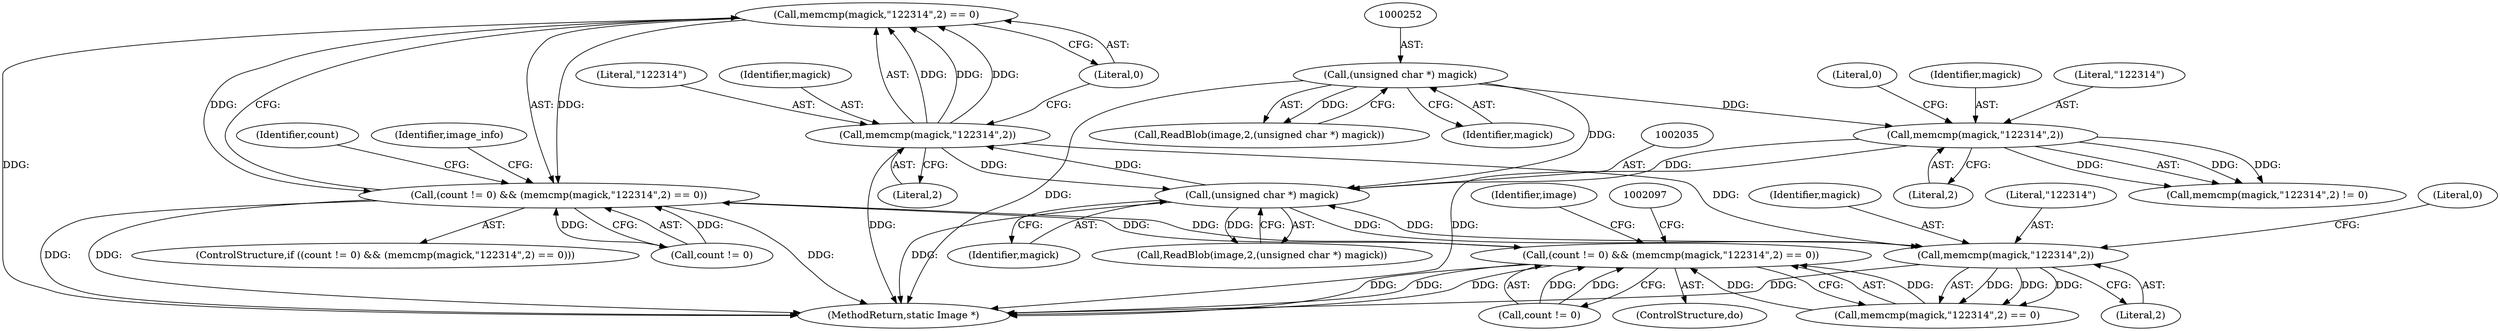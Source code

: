 digraph "0_ImageMagick_7fdf9ea808caa3c81a0eb42656e5fafc59084198@API" {
"1002042" [label="(Call,memcmp(magick,\"\122\314\",2) == 0)"];
"1002043" [label="(Call,memcmp(magick,\"\122\314\",2))"];
"1002034" [label="(Call,(unsigned char *) magick)"];
"1000251" [label="(Call,(unsigned char *) magick)"];
"1002091" [label="(Call,memcmp(magick,\"\122\314\",2))"];
"1000260" [label="(Call,memcmp(magick,\"\122\314\",2))"];
"1002038" [label="(Call,(count != 0) && (memcmp(magick,\"\122\314\",2) == 0))"];
"1002086" [label="(Call,(count != 0) && (memcmp(magick,\"\122\314\",2) == 0))"];
"1002038" [label="(Call,(count != 0) && (memcmp(magick,\"\122\314\",2) == 0))"];
"1002043" [label="(Call,memcmp(magick,\"\122\314\",2))"];
"1002086" [label="(Call,(count != 0) && (memcmp(magick,\"\122\314\",2) == 0))"];
"1002095" [label="(Literal,0)"];
"1000273" [label="(Identifier,image)"];
"1000248" [label="(Call,ReadBlob(image,2,(unsigned char *) magick))"];
"1002045" [label="(Literal,\"\122\314\")"];
"1002031" [label="(Call,ReadBlob(image,2,(unsigned char *) magick))"];
"1002034" [label="(Call,(unsigned char *) magick)"];
"1000251" [label="(Call,(unsigned char *) magick)"];
"1002039" [label="(Call,count != 0)"];
"1002094" [label="(Literal,2)"];
"1002047" [label="(Literal,0)"];
"1000264" [label="(Literal,0)"];
"1002092" [label="(Identifier,magick)"];
"1002037" [label="(ControlStructure,if ((count != 0) && (memcmp(magick,\"\122\314\",2) == 0)))"];
"1002042" [label="(Call,memcmp(magick,\"\122\314\",2) == 0)"];
"1002093" [label="(Literal,\"\122\314\")"];
"1002044" [label="(Identifier,magick)"];
"1002087" [label="(Call,count != 0)"];
"1002046" [label="(Literal,2)"];
"1000253" [label="(Identifier,magick)"];
"1000268" [label="(ControlStructure,do)"];
"1000263" [label="(Literal,2)"];
"1000260" [label="(Call,memcmp(magick,\"\122\314\",2))"];
"1002091" [label="(Call,memcmp(magick,\"\122\314\",2))"];
"1002036" [label="(Identifier,magick)"];
"1000261" [label="(Identifier,magick)"];
"1002103" [label="(MethodReturn,static Image *)"];
"1002088" [label="(Identifier,count)"];
"1002050" [label="(Identifier,image_info)"];
"1000259" [label="(Call,memcmp(magick,\"\122\314\",2) != 0)"];
"1000262" [label="(Literal,\"\122\314\")"];
"1002090" [label="(Call,memcmp(magick,\"\122\314\",2) == 0)"];
"1002042" -> "1002038"  [label="AST: "];
"1002042" -> "1002047"  [label="CFG: "];
"1002043" -> "1002042"  [label="AST: "];
"1002047" -> "1002042"  [label="AST: "];
"1002038" -> "1002042"  [label="CFG: "];
"1002042" -> "1002103"  [label="DDG: "];
"1002042" -> "1002038"  [label="DDG: "];
"1002042" -> "1002038"  [label="DDG: "];
"1002043" -> "1002042"  [label="DDG: "];
"1002043" -> "1002042"  [label="DDG: "];
"1002043" -> "1002042"  [label="DDG: "];
"1002043" -> "1002046"  [label="CFG: "];
"1002044" -> "1002043"  [label="AST: "];
"1002045" -> "1002043"  [label="AST: "];
"1002046" -> "1002043"  [label="AST: "];
"1002047" -> "1002043"  [label="CFG: "];
"1002043" -> "1002103"  [label="DDG: "];
"1002043" -> "1002034"  [label="DDG: "];
"1002034" -> "1002043"  [label="DDG: "];
"1002043" -> "1002091"  [label="DDG: "];
"1002034" -> "1002031"  [label="AST: "];
"1002034" -> "1002036"  [label="CFG: "];
"1002035" -> "1002034"  [label="AST: "];
"1002036" -> "1002034"  [label="AST: "];
"1002031" -> "1002034"  [label="CFG: "];
"1002034" -> "1002103"  [label="DDG: "];
"1002034" -> "1002031"  [label="DDG: "];
"1000251" -> "1002034"  [label="DDG: "];
"1002091" -> "1002034"  [label="DDG: "];
"1000260" -> "1002034"  [label="DDG: "];
"1002034" -> "1002091"  [label="DDG: "];
"1000251" -> "1000248"  [label="AST: "];
"1000251" -> "1000253"  [label="CFG: "];
"1000252" -> "1000251"  [label="AST: "];
"1000253" -> "1000251"  [label="AST: "];
"1000248" -> "1000251"  [label="CFG: "];
"1000251" -> "1002103"  [label="DDG: "];
"1000251" -> "1000248"  [label="DDG: "];
"1000251" -> "1000260"  [label="DDG: "];
"1002091" -> "1002090"  [label="AST: "];
"1002091" -> "1002094"  [label="CFG: "];
"1002092" -> "1002091"  [label="AST: "];
"1002093" -> "1002091"  [label="AST: "];
"1002094" -> "1002091"  [label="AST: "];
"1002095" -> "1002091"  [label="CFG: "];
"1002091" -> "1002103"  [label="DDG: "];
"1002091" -> "1002090"  [label="DDG: "];
"1002091" -> "1002090"  [label="DDG: "];
"1002091" -> "1002090"  [label="DDG: "];
"1000260" -> "1000259"  [label="AST: "];
"1000260" -> "1000263"  [label="CFG: "];
"1000261" -> "1000260"  [label="AST: "];
"1000262" -> "1000260"  [label="AST: "];
"1000263" -> "1000260"  [label="AST: "];
"1000264" -> "1000260"  [label="CFG: "];
"1000260" -> "1002103"  [label="DDG: "];
"1000260" -> "1000259"  [label="DDG: "];
"1000260" -> "1000259"  [label="DDG: "];
"1000260" -> "1000259"  [label="DDG: "];
"1002038" -> "1002037"  [label="AST: "];
"1002038" -> "1002039"  [label="CFG: "];
"1002039" -> "1002038"  [label="AST: "];
"1002088" -> "1002038"  [label="CFG: "];
"1002050" -> "1002038"  [label="CFG: "];
"1002038" -> "1002103"  [label="DDG: "];
"1002038" -> "1002103"  [label="DDG: "];
"1002038" -> "1002103"  [label="DDG: "];
"1002039" -> "1002038"  [label="DDG: "];
"1002039" -> "1002038"  [label="DDG: "];
"1002086" -> "1002038"  [label="DDG: "];
"1002038" -> "1002086"  [label="DDG: "];
"1002086" -> "1000268"  [label="AST: "];
"1002086" -> "1002087"  [label="CFG: "];
"1002086" -> "1002090"  [label="CFG: "];
"1002087" -> "1002086"  [label="AST: "];
"1002090" -> "1002086"  [label="AST: "];
"1000273" -> "1002086"  [label="CFG: "];
"1002097" -> "1002086"  [label="CFG: "];
"1002086" -> "1002103"  [label="DDG: "];
"1002086" -> "1002103"  [label="DDG: "];
"1002086" -> "1002103"  [label="DDG: "];
"1002087" -> "1002086"  [label="DDG: "];
"1002087" -> "1002086"  [label="DDG: "];
"1002090" -> "1002086"  [label="DDG: "];
"1002090" -> "1002086"  [label="DDG: "];
}
